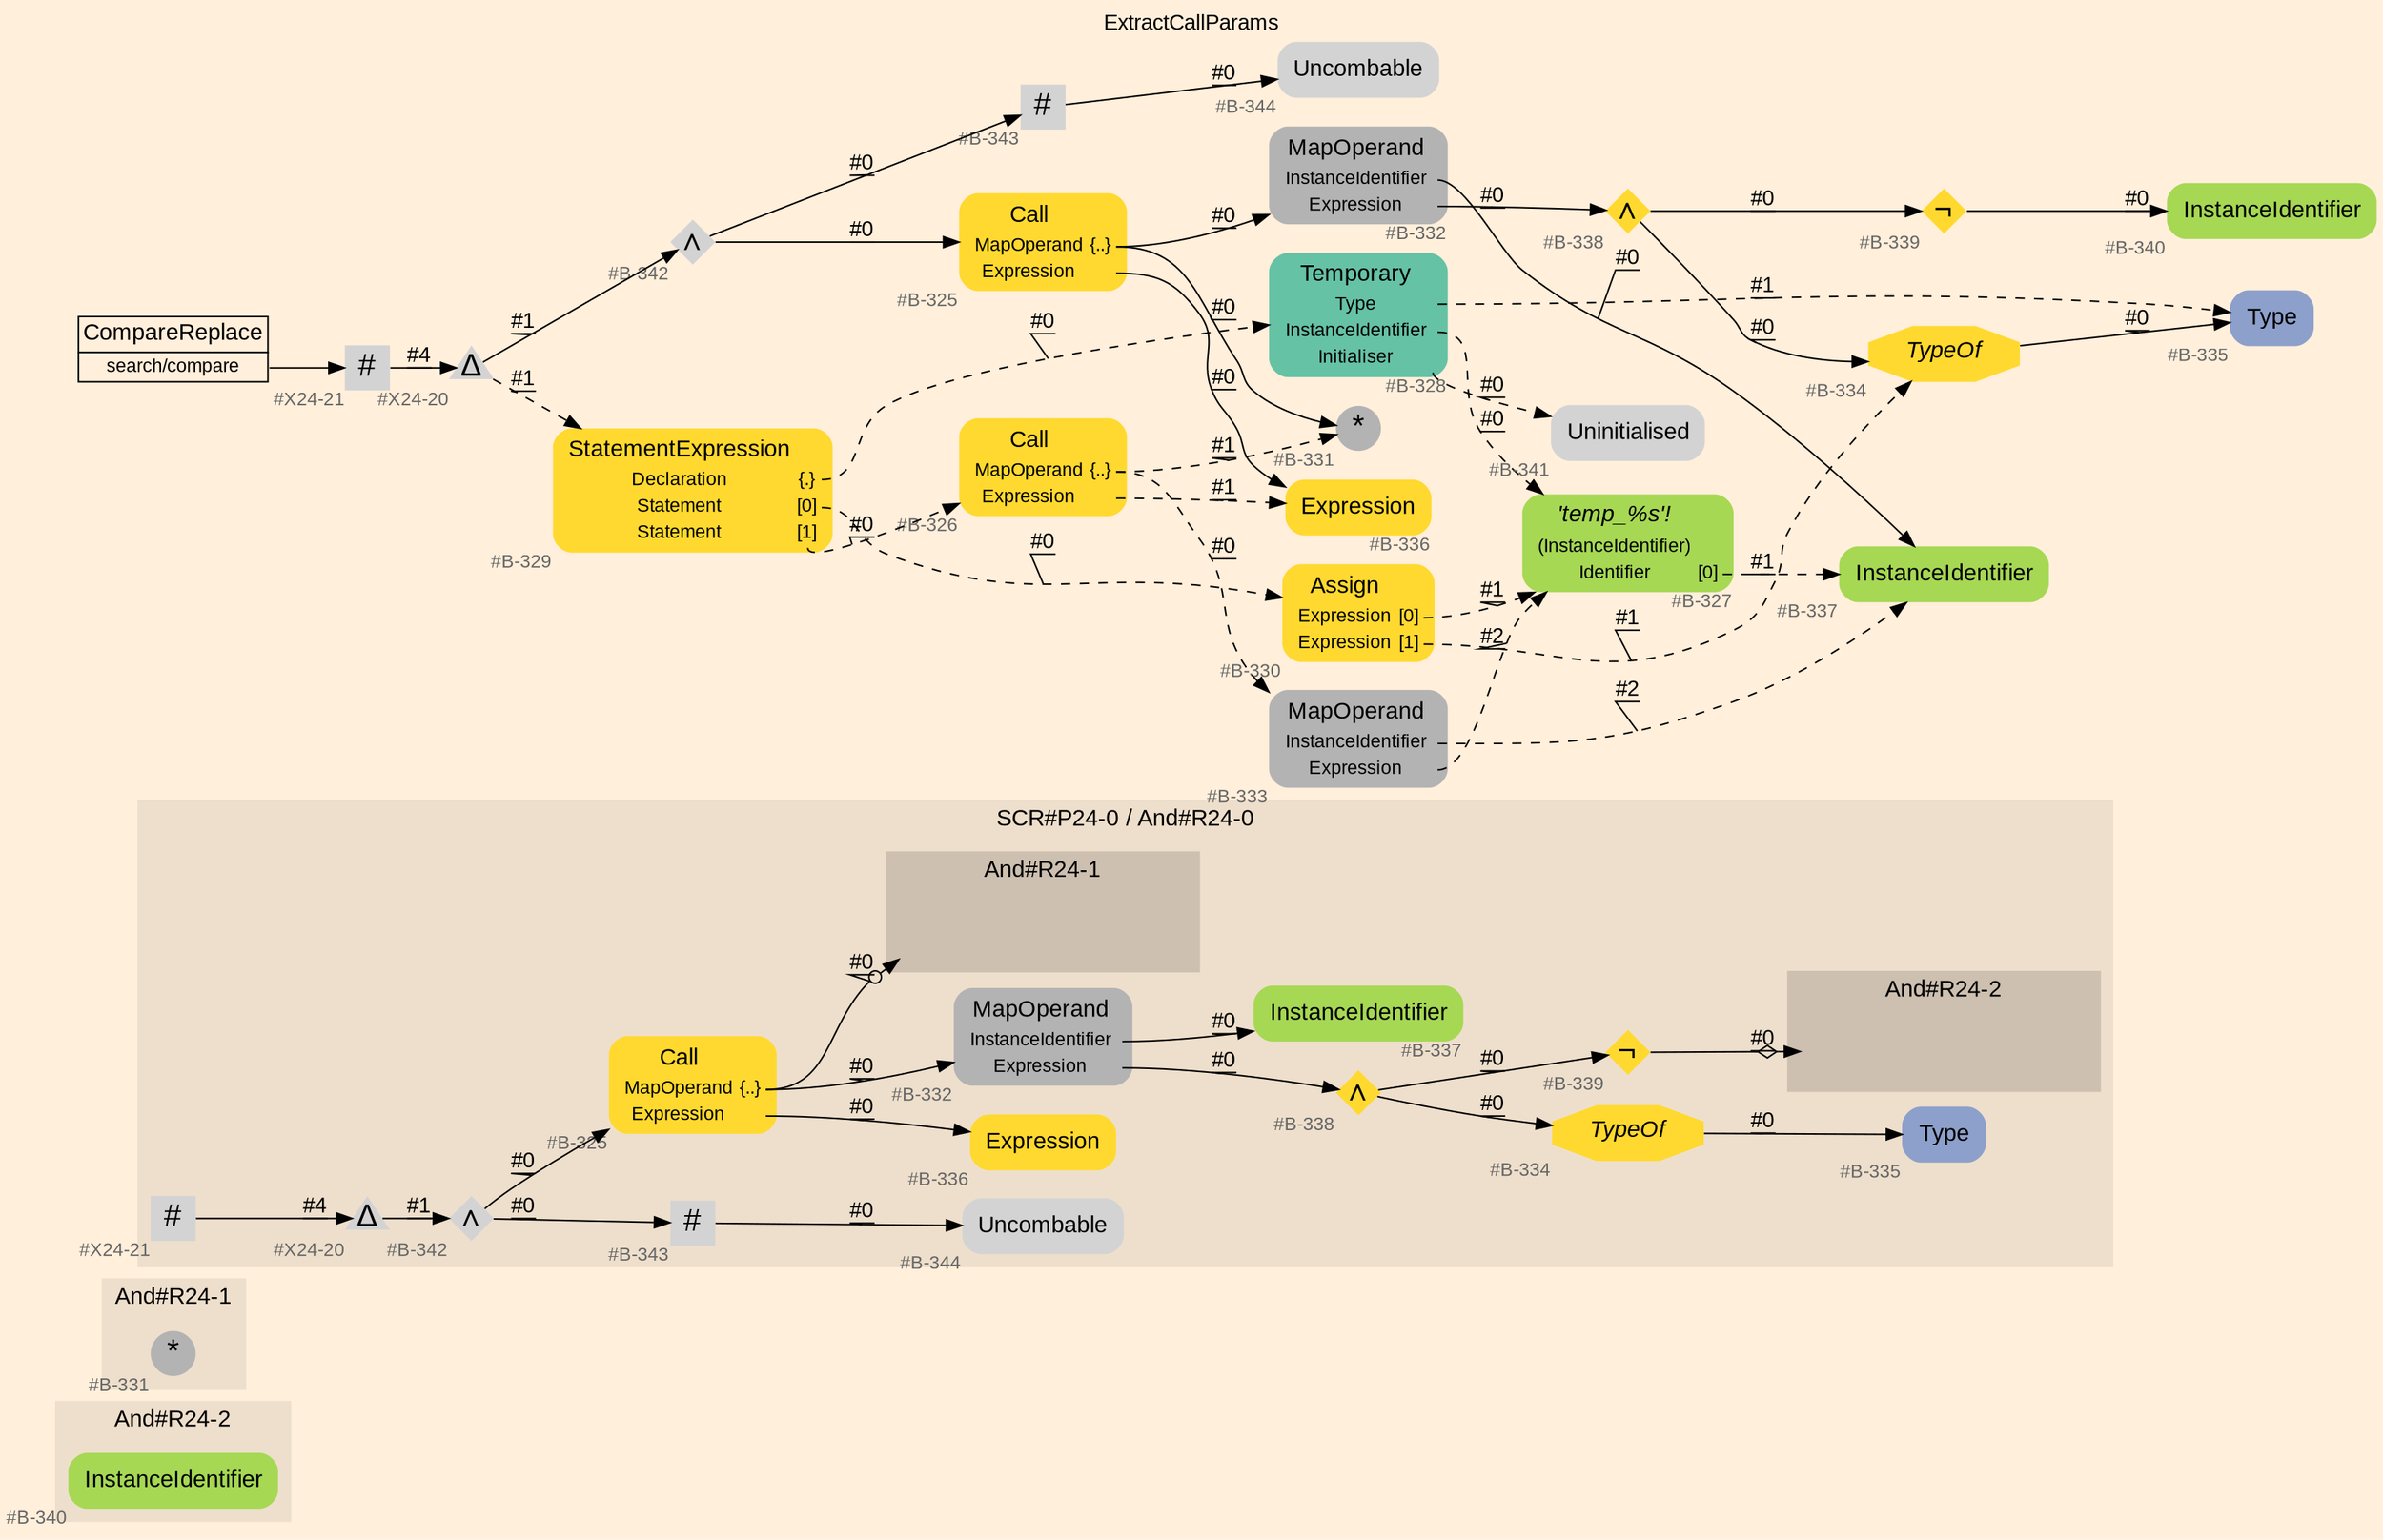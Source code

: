 digraph "ExtractCallParams" {
label = "ExtractCallParams"
labelloc = t
graph [
    rankdir = "LR"
    ranksep = 0.3
    bgcolor = antiquewhite1
    color = black
    fontcolor = black
    fontname = "Arial"
];
node [
    fontname = "Arial"
];
edge [
    fontname = "Arial"
];

// -------------------- figure And#R24-2 --------------------
// -------- region And#R24-2 ----------
subgraph "clusterAnd#R24-2" {
    label = "And#R24-2"
    style = "filled"
    color = antiquewhite2
    fontsize = "15"
    // -------- block And#R24-2/#B-340 ----------
    "And#R24-2/#B-340" [
        fillcolor = "/set28/5"
        xlabel = "#B-340"
        fontsize = "12"
        fontcolor = grey40
        shape = "plaintext"
        label = <<TABLE BORDER="0" CELLBORDER="0" CELLSPACING="0">
         <TR><TD><FONT COLOR="black" POINT-SIZE="15">InstanceIdentifier</FONT></TD></TR>
        </TABLE>>
        style = "rounded,filled"
    ];
    
}


// -------------------- figure And#R24-1 --------------------
// -------- region And#R24-1 ----------
subgraph "clusterAnd#R24-1" {
    label = "And#R24-1"
    style = "filled"
    color = antiquewhite2
    fontsize = "15"
    // -------- block And#R24-1/#B-331 ----------
    "And#R24-1/#B-331" [
        fillcolor = "/set28/8"
        xlabel = "#B-331"
        fontsize = "12"
        fontcolor = grey40
        shape = "circle"
        label = <<FONT COLOR="black" POINT-SIZE="20">*</FONT>>
        style = "filled"
        penwidth = 0.0
        fixedsize = true
        width = 0.4
        height = 0.4
    ];
    
}


// -------------------- figure And#R24-0 --------------------
// -------- region And#R24-0 ----------
subgraph "clusterAnd#R24-0" {
    label = "SCR#P24-0 / And#R24-0"
    style = "filled"
    color = antiquewhite2
    fontsize = "15"
    // -------- block And#R24-0/#B-334 ----------
    "And#R24-0/#B-334" [
        fillcolor = "/set28/6"
        xlabel = "#B-334"
        fontsize = "12"
        fontcolor = grey40
        shape = "octagon"
        label = <<FONT COLOR="black" POINT-SIZE="15"><I>TypeOf</I></FONT>>
        style = "filled"
        penwidth = 0.0
    ];
    
    // -------- block And#R24-0/#B-337 ----------
    "And#R24-0/#B-337" [
        fillcolor = "/set28/5"
        xlabel = "#B-337"
        fontsize = "12"
        fontcolor = grey40
        shape = "plaintext"
        label = <<TABLE BORDER="0" CELLBORDER="0" CELLSPACING="0">
         <TR><TD><FONT COLOR="black" POINT-SIZE="15">InstanceIdentifier</FONT></TD></TR>
        </TABLE>>
        style = "rounded,filled"
    ];
    
    // -------- block And#R24-0/#B-339 ----------
    "And#R24-0/#B-339" [
        fillcolor = "/set28/6"
        xlabel = "#B-339"
        fontsize = "12"
        fontcolor = grey40
        shape = "diamond"
        label = <<FONT COLOR="black" POINT-SIZE="20">¬</FONT>>
        style = "filled"
        penwidth = 0.0
        fixedsize = true
        width = 0.4
        height = 0.4
    ];
    
    // -------- block And#R24-0/#X24-21 ----------
    "And#R24-0/#X24-21" [
        xlabel = "#X24-21"
        fontsize = "12"
        fontcolor = grey40
        shape = "square"
        label = <<FONT COLOR="black" POINT-SIZE="20">#</FONT>>
        style = "filled"
        penwidth = 0.0
        fixedsize = true
        width = 0.4
        height = 0.4
    ];
    
    // -------- block And#R24-0/#B-343 ----------
    "And#R24-0/#B-343" [
        xlabel = "#B-343"
        fontsize = "12"
        fontcolor = grey40
        shape = "square"
        label = <<FONT COLOR="black" POINT-SIZE="20">#</FONT>>
        style = "filled"
        penwidth = 0.0
        fixedsize = true
        width = 0.4
        height = 0.4
    ];
    
    // -------- block And#R24-0/#B-342 ----------
    "And#R24-0/#B-342" [
        xlabel = "#B-342"
        fontsize = "12"
        fontcolor = grey40
        shape = "diamond"
        label = <<FONT COLOR="black" POINT-SIZE="20">∧</FONT>>
        style = "filled"
        penwidth = 0.0
        fixedsize = true
        width = 0.4
        height = 0.4
    ];
    
    // -------- block And#R24-0/#B-338 ----------
    "And#R24-0/#B-338" [
        fillcolor = "/set28/6"
        xlabel = "#B-338"
        fontsize = "12"
        fontcolor = grey40
        shape = "diamond"
        label = <<FONT COLOR="black" POINT-SIZE="20">∧</FONT>>
        style = "filled"
        penwidth = 0.0
        fixedsize = true
        width = 0.4
        height = 0.4
    ];
    
    // -------- block And#R24-0/#B-336 ----------
    "And#R24-0/#B-336" [
        fillcolor = "/set28/6"
        xlabel = "#B-336"
        fontsize = "12"
        fontcolor = grey40
        shape = "plaintext"
        label = <<TABLE BORDER="0" CELLBORDER="0" CELLSPACING="0">
         <TR><TD><FONT COLOR="black" POINT-SIZE="15">Expression</FONT></TD></TR>
        </TABLE>>
        style = "rounded,filled"
    ];
    
    // -------- block And#R24-0/#B-325 ----------
    "And#R24-0/#B-325" [
        fillcolor = "/set28/6"
        xlabel = "#B-325"
        fontsize = "12"
        fontcolor = grey40
        shape = "plaintext"
        label = <<TABLE BORDER="0" CELLBORDER="0" CELLSPACING="0">
         <TR><TD><FONT COLOR="black" POINT-SIZE="15">Call</FONT></TD></TR>
         <TR><TD><FONT COLOR="black" POINT-SIZE="12">MapOperand</FONT></TD><TD PORT="port0"><FONT COLOR="black" POINT-SIZE="12">{..}</FONT></TD></TR>
         <TR><TD><FONT COLOR="black" POINT-SIZE="12">Expression</FONT></TD><TD PORT="port1"></TD></TR>
        </TABLE>>
        style = "rounded,filled"
    ];
    
    // -------- block And#R24-0/#B-344 ----------
    "And#R24-0/#B-344" [
        xlabel = "#B-344"
        fontsize = "12"
        fontcolor = grey40
        shape = "plaintext"
        label = <<TABLE BORDER="0" CELLBORDER="0" CELLSPACING="0">
         <TR><TD><FONT COLOR="black" POINT-SIZE="15">Uncombable</FONT></TD></TR>
        </TABLE>>
        style = "rounded,filled"
    ];
    
    // -------- block And#R24-0/#B-335 ----------
    "And#R24-0/#B-335" [
        fillcolor = "/set28/3"
        xlabel = "#B-335"
        fontsize = "12"
        fontcolor = grey40
        shape = "plaintext"
        label = <<TABLE BORDER="0" CELLBORDER="0" CELLSPACING="0">
         <TR><TD><FONT COLOR="black" POINT-SIZE="15">Type</FONT></TD></TR>
        </TABLE>>
        style = "rounded,filled"
    ];
    
    // -------- block And#R24-0/#B-332 ----------
    "And#R24-0/#B-332" [
        fillcolor = "/set28/8"
        xlabel = "#B-332"
        fontsize = "12"
        fontcolor = grey40
        shape = "plaintext"
        label = <<TABLE BORDER="0" CELLBORDER="0" CELLSPACING="0">
         <TR><TD><FONT COLOR="black" POINT-SIZE="15">MapOperand</FONT></TD></TR>
         <TR><TD><FONT COLOR="black" POINT-SIZE="12">InstanceIdentifier</FONT></TD><TD PORT="port0"></TD></TR>
         <TR><TD><FONT COLOR="black" POINT-SIZE="12">Expression</FONT></TD><TD PORT="port1"></TD></TR>
        </TABLE>>
        style = "rounded,filled"
    ];
    
    // -------- block And#R24-0/#X24-20 ----------
    "And#R24-0/#X24-20" [
        xlabel = "#X24-20"
        fontsize = "12"
        fontcolor = grey40
        shape = "triangle"
        label = <<FONT COLOR="black" POINT-SIZE="20">Δ</FONT>>
        style = "filled"
        penwidth = 0.0
        fixedsize = true
        width = 0.4
        height = 0.4
    ];
    
    // -------- region And#R24-0/And#R24-1 ----------
    subgraph "clusterAnd#R24-0/And#R24-1" {
        label = "And#R24-1"
        style = "filled"
        color = antiquewhite3
        fontsize = "15"
        // -------- block And#R24-0/And#R24-1/#B-331 ----------
        "And#R24-0/And#R24-1/#B-331" [
            fillcolor = "/set28/8"
            xlabel = "#B-331"
            fontsize = "12"
            fontcolor = grey40
            shape = "none"
            style = "invisible"
        ];
        
    }
    
    // -------- region And#R24-0/And#R24-2 ----------
    subgraph "clusterAnd#R24-0/And#R24-2" {
        label = "And#R24-2"
        style = "filled"
        color = antiquewhite3
        fontsize = "15"
        // -------- block And#R24-0/And#R24-2/#B-340 ----------
        "And#R24-0/And#R24-2/#B-340" [
            fillcolor = "/set28/5"
            xlabel = "#B-340"
            fontsize = "12"
            fontcolor = grey40
            shape = "none"
            style = "invisible"
        ];
        
    }
    
}

"And#R24-0/#B-334" -> "And#R24-0/#B-335" [
    label = "#0"
    decorate = true
    color = black
    fontcolor = black
];

"And#R24-0/#B-339" -> "And#R24-0/And#R24-2/#B-340" [
    arrowhead="normalnoneodiamond"
    label = "#0"
    decorate = true
    color = black
    fontcolor = black
];

"And#R24-0/#X24-21" -> "And#R24-0/#X24-20" [
    label = "#4"
    decorate = true
    color = black
    fontcolor = black
];

"And#R24-0/#B-343" -> "And#R24-0/#B-344" [
    label = "#0"
    decorate = true
    color = black
    fontcolor = black
];

"And#R24-0/#B-342" -> "And#R24-0/#B-325" [
    label = "#0"
    decorate = true
    color = black
    fontcolor = black
];

"And#R24-0/#B-342" -> "And#R24-0/#B-343" [
    label = "#0"
    decorate = true
    color = black
    fontcolor = black
];

"And#R24-0/#B-338" -> "And#R24-0/#B-334" [
    label = "#0"
    decorate = true
    color = black
    fontcolor = black
];

"And#R24-0/#B-338" -> "And#R24-0/#B-339" [
    label = "#0"
    decorate = true
    color = black
    fontcolor = black
];

"And#R24-0/#B-325":port0 -> "And#R24-0/And#R24-1/#B-331" [
    arrowhead="normalnoneodot"
    label = "#0"
    decorate = true
    color = black
    fontcolor = black
];

"And#R24-0/#B-325":port0 -> "And#R24-0/#B-332" [
    label = "#0"
    decorate = true
    color = black
    fontcolor = black
];

"And#R24-0/#B-325":port1 -> "And#R24-0/#B-336" [
    label = "#0"
    decorate = true
    color = black
    fontcolor = black
];

"And#R24-0/#B-332":port0 -> "And#R24-0/#B-337" [
    label = "#0"
    decorate = true
    color = black
    fontcolor = black
];

"And#R24-0/#B-332":port1 -> "And#R24-0/#B-338" [
    label = "#0"
    decorate = true
    color = black
    fontcolor = black
];

"And#R24-0/#X24-20" -> "And#R24-0/#B-342" [
    label = "#1"
    decorate = true
    color = black
    fontcolor = black
];


// -------------------- transformation figure --------------------
// -------- block CR#X24-22 ----------
"CR#X24-22" [
    fillcolor = antiquewhite1
    fontsize = "12"
    fontcolor = grey40
    shape = "plaintext"
    label = <<TABLE BORDER="0" CELLBORDER="1" CELLSPACING="0">
     <TR><TD><FONT COLOR="black" POINT-SIZE="15">CompareReplace</FONT></TD></TR>
     <TR><TD PORT="port0"><FONT COLOR="black" POINT-SIZE="12">search/compare</FONT></TD></TR>
    </TABLE>>
    style = "filled"
    color = black
];

// -------- block #X24-21 ----------
"#X24-21" [
    xlabel = "#X24-21"
    fontsize = "12"
    fontcolor = grey40
    shape = "square"
    label = <<FONT COLOR="black" POINT-SIZE="20">#</FONT>>
    style = "filled"
    penwidth = 0.0
    fixedsize = true
    width = 0.4
    height = 0.4
];

// -------- block #X24-20 ----------
"#X24-20" [
    xlabel = "#X24-20"
    fontsize = "12"
    fontcolor = grey40
    shape = "triangle"
    label = <<FONT COLOR="black" POINT-SIZE="20">Δ</FONT>>
    style = "filled"
    penwidth = 0.0
    fixedsize = true
    width = 0.4
    height = 0.4
];

// -------- block #B-342 ----------
"#B-342" [
    xlabel = "#B-342"
    fontsize = "12"
    fontcolor = grey40
    shape = "diamond"
    label = <<FONT COLOR="black" POINT-SIZE="20">∧</FONT>>
    style = "filled"
    penwidth = 0.0
    fixedsize = true
    width = 0.4
    height = 0.4
];

// -------- block #B-325 ----------
"#B-325" [
    fillcolor = "/set28/6"
    xlabel = "#B-325"
    fontsize = "12"
    fontcolor = grey40
    shape = "plaintext"
    label = <<TABLE BORDER="0" CELLBORDER="0" CELLSPACING="0">
     <TR><TD><FONT COLOR="black" POINT-SIZE="15">Call</FONT></TD></TR>
     <TR><TD><FONT COLOR="black" POINT-SIZE="12">MapOperand</FONT></TD><TD PORT="port0"><FONT COLOR="black" POINT-SIZE="12">{..}</FONT></TD></TR>
     <TR><TD><FONT COLOR="black" POINT-SIZE="12">Expression</FONT></TD><TD PORT="port1"></TD></TR>
    </TABLE>>
    style = "rounded,filled"
];

// -------- block #B-331 ----------
"#B-331" [
    fillcolor = "/set28/8"
    xlabel = "#B-331"
    fontsize = "12"
    fontcolor = grey40
    shape = "circle"
    label = <<FONT COLOR="black" POINT-SIZE="20">*</FONT>>
    style = "filled"
    penwidth = 0.0
    fixedsize = true
    width = 0.4
    height = 0.4
];

// -------- block #B-332 ----------
"#B-332" [
    fillcolor = "/set28/8"
    xlabel = "#B-332"
    fontsize = "12"
    fontcolor = grey40
    shape = "plaintext"
    label = <<TABLE BORDER="0" CELLBORDER="0" CELLSPACING="0">
     <TR><TD><FONT COLOR="black" POINT-SIZE="15">MapOperand</FONT></TD></TR>
     <TR><TD><FONT COLOR="black" POINT-SIZE="12">InstanceIdentifier</FONT></TD><TD PORT="port0"></TD></TR>
     <TR><TD><FONT COLOR="black" POINT-SIZE="12">Expression</FONT></TD><TD PORT="port1"></TD></TR>
    </TABLE>>
    style = "rounded,filled"
];

// -------- block #B-337 ----------
"#B-337" [
    fillcolor = "/set28/5"
    xlabel = "#B-337"
    fontsize = "12"
    fontcolor = grey40
    shape = "plaintext"
    label = <<TABLE BORDER="0" CELLBORDER="0" CELLSPACING="0">
     <TR><TD><FONT COLOR="black" POINT-SIZE="15">InstanceIdentifier</FONT></TD></TR>
    </TABLE>>
    style = "rounded,filled"
];

// -------- block #B-338 ----------
"#B-338" [
    fillcolor = "/set28/6"
    xlabel = "#B-338"
    fontsize = "12"
    fontcolor = grey40
    shape = "diamond"
    label = <<FONT COLOR="black" POINT-SIZE="20">∧</FONT>>
    style = "filled"
    penwidth = 0.0
    fixedsize = true
    width = 0.4
    height = 0.4
];

// -------- block #B-334 ----------
"#B-334" [
    fillcolor = "/set28/6"
    xlabel = "#B-334"
    fontsize = "12"
    fontcolor = grey40
    shape = "octagon"
    label = <<FONT COLOR="black" POINT-SIZE="15"><I>TypeOf</I></FONT>>
    style = "filled"
    penwidth = 0.0
];

// -------- block #B-335 ----------
"#B-335" [
    fillcolor = "/set28/3"
    xlabel = "#B-335"
    fontsize = "12"
    fontcolor = grey40
    shape = "plaintext"
    label = <<TABLE BORDER="0" CELLBORDER="0" CELLSPACING="0">
     <TR><TD><FONT COLOR="black" POINT-SIZE="15">Type</FONT></TD></TR>
    </TABLE>>
    style = "rounded,filled"
];

// -------- block #B-339 ----------
"#B-339" [
    fillcolor = "/set28/6"
    xlabel = "#B-339"
    fontsize = "12"
    fontcolor = grey40
    shape = "diamond"
    label = <<FONT COLOR="black" POINT-SIZE="20">¬</FONT>>
    style = "filled"
    penwidth = 0.0
    fixedsize = true
    width = 0.4
    height = 0.4
];

// -------- block #B-340 ----------
"#B-340" [
    fillcolor = "/set28/5"
    xlabel = "#B-340"
    fontsize = "12"
    fontcolor = grey40
    shape = "plaintext"
    label = <<TABLE BORDER="0" CELLBORDER="0" CELLSPACING="0">
     <TR><TD><FONT COLOR="black" POINT-SIZE="15">InstanceIdentifier</FONT></TD></TR>
    </TABLE>>
    style = "rounded,filled"
];

// -------- block #B-336 ----------
"#B-336" [
    fillcolor = "/set28/6"
    xlabel = "#B-336"
    fontsize = "12"
    fontcolor = grey40
    shape = "plaintext"
    label = <<TABLE BORDER="0" CELLBORDER="0" CELLSPACING="0">
     <TR><TD><FONT COLOR="black" POINT-SIZE="15">Expression</FONT></TD></TR>
    </TABLE>>
    style = "rounded,filled"
];

// -------- block #B-343 ----------
"#B-343" [
    xlabel = "#B-343"
    fontsize = "12"
    fontcolor = grey40
    shape = "square"
    label = <<FONT COLOR="black" POINT-SIZE="20">#</FONT>>
    style = "filled"
    penwidth = 0.0
    fixedsize = true
    width = 0.4
    height = 0.4
];

// -------- block #B-344 ----------
"#B-344" [
    xlabel = "#B-344"
    fontsize = "12"
    fontcolor = grey40
    shape = "plaintext"
    label = <<TABLE BORDER="0" CELLBORDER="0" CELLSPACING="0">
     <TR><TD><FONT COLOR="black" POINT-SIZE="15">Uncombable</FONT></TD></TR>
    </TABLE>>
    style = "rounded,filled"
];

// -------- block #B-329 ----------
"#B-329" [
    fillcolor = "/set28/6"
    xlabel = "#B-329"
    fontsize = "12"
    fontcolor = grey40
    shape = "plaintext"
    label = <<TABLE BORDER="0" CELLBORDER="0" CELLSPACING="0">
     <TR><TD><FONT COLOR="black" POINT-SIZE="15">StatementExpression</FONT></TD></TR>
     <TR><TD><FONT COLOR="black" POINT-SIZE="12">Declaration</FONT></TD><TD PORT="port0"><FONT COLOR="black" POINT-SIZE="12">{.}</FONT></TD></TR>
     <TR><TD><FONT COLOR="black" POINT-SIZE="12">Statement</FONT></TD><TD PORT="port1"><FONT COLOR="black" POINT-SIZE="12">[0]</FONT></TD></TR>
     <TR><TD><FONT COLOR="black" POINT-SIZE="12">Statement</FONT></TD><TD PORT="port2"><FONT COLOR="black" POINT-SIZE="12">[1]</FONT></TD></TR>
    </TABLE>>
    style = "rounded,filled"
];

// -------- block #B-328 ----------
"#B-328" [
    fillcolor = "/set28/1"
    xlabel = "#B-328"
    fontsize = "12"
    fontcolor = grey40
    shape = "plaintext"
    label = <<TABLE BORDER="0" CELLBORDER="0" CELLSPACING="0">
     <TR><TD><FONT COLOR="black" POINT-SIZE="15">Temporary</FONT></TD></TR>
     <TR><TD><FONT COLOR="black" POINT-SIZE="12">Type</FONT></TD><TD PORT="port0"></TD></TR>
     <TR><TD><FONT COLOR="black" POINT-SIZE="12">InstanceIdentifier</FONT></TD><TD PORT="port1"></TD></TR>
     <TR><TD><FONT COLOR="black" POINT-SIZE="12">Initialiser</FONT></TD><TD PORT="port2"></TD></TR>
    </TABLE>>
    style = "rounded,filled"
];

// -------- block #B-327 ----------
"#B-327" [
    fillcolor = "/set28/5"
    xlabel = "#B-327"
    fontsize = "12"
    fontcolor = grey40
    shape = "plaintext"
    label = <<TABLE BORDER="0" CELLBORDER="0" CELLSPACING="0">
     <TR><TD><FONT COLOR="black" POINT-SIZE="15"><I>'temp_%s'!</I></FONT></TD></TR>
     <TR><TD><FONT COLOR="black" POINT-SIZE="12">(InstanceIdentifier)</FONT></TD><TD PORT="port0"></TD></TR>
     <TR><TD><FONT COLOR="black" POINT-SIZE="12">Identifier</FONT></TD><TD PORT="port1"><FONT COLOR="black" POINT-SIZE="12">[0]</FONT></TD></TR>
    </TABLE>>
    style = "rounded,filled"
];

// -------- block #B-341 ----------
"#B-341" [
    xlabel = "#B-341"
    fontsize = "12"
    fontcolor = grey40
    shape = "plaintext"
    label = <<TABLE BORDER="0" CELLBORDER="0" CELLSPACING="0">
     <TR><TD><FONT COLOR="black" POINT-SIZE="15">Uninitialised</FONT></TD></TR>
    </TABLE>>
    style = "rounded,filled"
];

// -------- block #B-330 ----------
"#B-330" [
    fillcolor = "/set28/6"
    xlabel = "#B-330"
    fontsize = "12"
    fontcolor = grey40
    shape = "plaintext"
    label = <<TABLE BORDER="0" CELLBORDER="0" CELLSPACING="0">
     <TR><TD><FONT COLOR="black" POINT-SIZE="15">Assign</FONT></TD></TR>
     <TR><TD><FONT COLOR="black" POINT-SIZE="12">Expression</FONT></TD><TD PORT="port0"><FONT COLOR="black" POINT-SIZE="12">[0]</FONT></TD></TR>
     <TR><TD><FONT COLOR="black" POINT-SIZE="12">Expression</FONT></TD><TD PORT="port1"><FONT COLOR="black" POINT-SIZE="12">[1]</FONT></TD></TR>
    </TABLE>>
    style = "rounded,filled"
];

// -------- block #B-326 ----------
"#B-326" [
    fillcolor = "/set28/6"
    xlabel = "#B-326"
    fontsize = "12"
    fontcolor = grey40
    shape = "plaintext"
    label = <<TABLE BORDER="0" CELLBORDER="0" CELLSPACING="0">
     <TR><TD><FONT COLOR="black" POINT-SIZE="15">Call</FONT></TD></TR>
     <TR><TD><FONT COLOR="black" POINT-SIZE="12">MapOperand</FONT></TD><TD PORT="port0"><FONT COLOR="black" POINT-SIZE="12">{..}</FONT></TD></TR>
     <TR><TD><FONT COLOR="black" POINT-SIZE="12">Expression</FONT></TD><TD PORT="port1"></TD></TR>
    </TABLE>>
    style = "rounded,filled"
];

// -------- block #B-333 ----------
"#B-333" [
    fillcolor = "/set28/8"
    xlabel = "#B-333"
    fontsize = "12"
    fontcolor = grey40
    shape = "plaintext"
    label = <<TABLE BORDER="0" CELLBORDER="0" CELLSPACING="0">
     <TR><TD><FONT COLOR="black" POINT-SIZE="15">MapOperand</FONT></TD></TR>
     <TR><TD><FONT COLOR="black" POINT-SIZE="12">InstanceIdentifier</FONT></TD><TD PORT="port0"></TD></TR>
     <TR><TD><FONT COLOR="black" POINT-SIZE="12">Expression</FONT></TD><TD PORT="port1"></TD></TR>
    </TABLE>>
    style = "rounded,filled"
];

"CR#X24-22":port0 -> "#X24-21" [
    label = ""
    decorate = true
    color = black
    fontcolor = black
];

"#X24-21" -> "#X24-20" [
    label = "#4"
    decorate = true
    color = black
    fontcolor = black
];

"#X24-20" -> "#B-342" [
    label = "#1"
    decorate = true
    color = black
    fontcolor = black
];

"#X24-20" -> "#B-329" [
    style="dashed"
    label = "#1"
    decorate = true
    color = black
    fontcolor = black
];

"#B-342" -> "#B-325" [
    label = "#0"
    decorate = true
    color = black
    fontcolor = black
];

"#B-342" -> "#B-343" [
    label = "#0"
    decorate = true
    color = black
    fontcolor = black
];

"#B-325":port0 -> "#B-331" [
    label = "#0"
    decorate = true
    color = black
    fontcolor = black
];

"#B-325":port0 -> "#B-332" [
    label = "#0"
    decorate = true
    color = black
    fontcolor = black
];

"#B-325":port1 -> "#B-336" [
    label = "#0"
    decorate = true
    color = black
    fontcolor = black
];

"#B-332":port0 -> "#B-337" [
    label = "#0"
    decorate = true
    color = black
    fontcolor = black
];

"#B-332":port1 -> "#B-338" [
    label = "#0"
    decorate = true
    color = black
    fontcolor = black
];

"#B-338" -> "#B-334" [
    label = "#0"
    decorate = true
    color = black
    fontcolor = black
];

"#B-338" -> "#B-339" [
    label = "#0"
    decorate = true
    color = black
    fontcolor = black
];

"#B-334" -> "#B-335" [
    label = "#0"
    decorate = true
    color = black
    fontcolor = black
];

"#B-339" -> "#B-340" [
    label = "#0"
    decorate = true
    color = black
    fontcolor = black
];

"#B-343" -> "#B-344" [
    label = "#0"
    decorate = true
    color = black
    fontcolor = black
];

"#B-329":port0 -> "#B-328" [
    style="dashed"
    label = "#0"
    decorate = true
    color = black
    fontcolor = black
];

"#B-329":port1 -> "#B-330" [
    style="dashed"
    label = "#0"
    decorate = true
    color = black
    fontcolor = black
];

"#B-329":port2 -> "#B-326" [
    style="dashed"
    label = "#0"
    decorate = true
    color = black
    fontcolor = black
];

"#B-328":port0 -> "#B-335" [
    style="dashed"
    label = "#1"
    decorate = true
    color = black
    fontcolor = black
];

"#B-328":port1 -> "#B-327" [
    style="dashed"
    label = "#0"
    decorate = true
    color = black
    fontcolor = black
];

"#B-328":port2 -> "#B-341" [
    style="dashed"
    label = "#0"
    decorate = true
    color = black
    fontcolor = black
];

"#B-327":port1 -> "#B-337" [
    style="dashed"
    label = "#1"
    decorate = true
    color = black
    fontcolor = black
];

"#B-330":port0 -> "#B-327" [
    style="dashed"
    label = "#1"
    decorate = true
    color = black
    fontcolor = black
];

"#B-330":port1 -> "#B-334" [
    style="dashed"
    label = "#1"
    decorate = true
    color = black
    fontcolor = black
];

"#B-326":port0 -> "#B-331" [
    style="dashed"
    label = "#1"
    decorate = true
    color = black
    fontcolor = black
];

"#B-326":port0 -> "#B-333" [
    style="dashed"
    label = "#0"
    decorate = true
    color = black
    fontcolor = black
];

"#B-326":port1 -> "#B-336" [
    style="dashed"
    label = "#1"
    decorate = true
    color = black
    fontcolor = black
];

"#B-333":port0 -> "#B-337" [
    style="dashed"
    label = "#2"
    decorate = true
    color = black
    fontcolor = black
];

"#B-333":port1 -> "#B-327" [
    style="dashed"
    label = "#2"
    decorate = true
    color = black
    fontcolor = black
];


}
